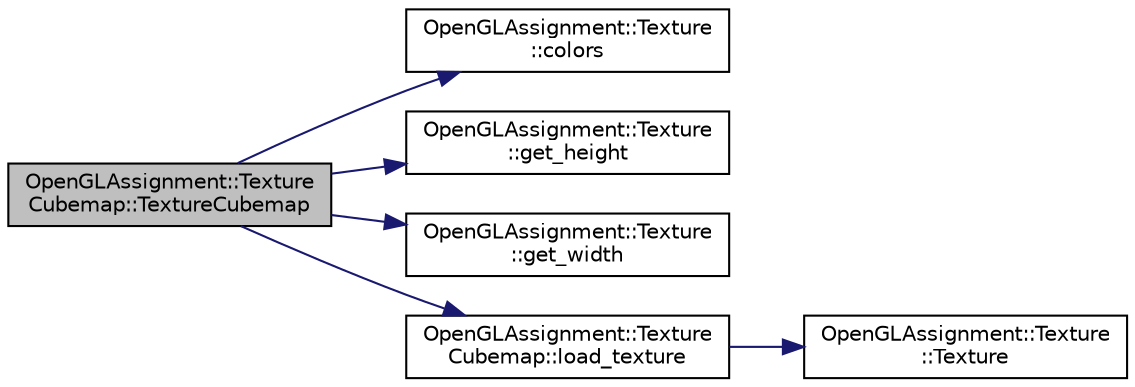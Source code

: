 digraph "OpenGLAssignment::TextureCubemap::TextureCubemap"
{
 // LATEX_PDF_SIZE
  edge [fontname="Helvetica",fontsize="10",labelfontname="Helvetica",labelfontsize="10"];
  node [fontname="Helvetica",fontsize="10",shape=record];
  rankdir="LR";
  Node1 [label="OpenGLAssignment::Texture\lCubemap::TextureCubemap",height=0.2,width=0.4,color="black", fillcolor="grey75", style="filled", fontcolor="black",tooltip="Creates an instance."];
  Node1 -> Node2 [color="midnightblue",fontsize="10",style="solid",fontname="Helvetica"];
  Node2 [label="OpenGLAssignment::Texture\l::colors",height=0.2,width=0.4,color="black", fillcolor="white", style="filled",URL="$class_open_g_l_assignment_1_1_texture.html#a157615090036ae8956601909a4775c58",tooltip="Gets a pointer to the first element in the texture buffer."];
  Node1 -> Node3 [color="midnightblue",fontsize="10",style="solid",fontname="Helvetica"];
  Node3 [label="OpenGLAssignment::Texture\l::get_height",height=0.2,width=0.4,color="black", fillcolor="white", style="filled",URL="$class_open_g_l_assignment_1_1_texture.html#a1bb9ac697c653a819601164066e57253",tooltip="Gets the height of the texture."];
  Node1 -> Node4 [color="midnightblue",fontsize="10",style="solid",fontname="Helvetica"];
  Node4 [label="OpenGLAssignment::Texture\l::get_width",height=0.2,width=0.4,color="black", fillcolor="white", style="filled",URL="$class_open_g_l_assignment_1_1_texture.html#acd7aea103a3e163e03bb4e238600a5b4",tooltip="Gets the width of the texture."];
  Node1 -> Node5 [color="midnightblue",fontsize="10",style="solid",fontname="Helvetica"];
  Node5 [label="OpenGLAssignment::Texture\lCubemap::load_texture",height=0.2,width=0.4,color="black", fillcolor="white", style="filled",URL="$class_open_g_l_assignment_1_1_texture_cubemap.html#a76cf001d440656dd70a635f00bdf71cc",tooltip="Load a texture."];
  Node5 -> Node6 [color="midnightblue",fontsize="10",style="solid",fontname="Helvetica"];
  Node6 [label="OpenGLAssignment::Texture\l::Texture",height=0.2,width=0.4,color="black", fillcolor="white", style="filled",URL="$class_open_g_l_assignment_1_1_texture.html#a9576c78995ed8eb8a0153898ab0985c1",tooltip="Creates an instance."];
}
